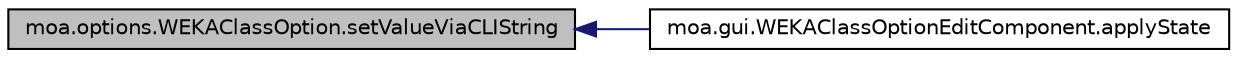 digraph G
{
  edge [fontname="Helvetica",fontsize="10",labelfontname="Helvetica",labelfontsize="10"];
  node [fontname="Helvetica",fontsize="10",shape=record];
  rankdir=LR;
  Node1 [label="moa.options.WEKAClassOption.setValueViaCLIString",height=0.2,width=0.4,color="black", fillcolor="grey75", style="filled" fontcolor="black"];
  Node1 -> Node2 [dir=back,color="midnightblue",fontsize="10",style="solid",fontname="Helvetica"];
  Node2 [label="moa.gui.WEKAClassOptionEditComponent.applyState",height=0.2,width=0.4,color="black", fillcolor="white", style="filled",URL="$classmoa_1_1gui_1_1WEKAClassOptionEditComponent.html#af8e8d18d655713887e8ebbb53109752f",tooltip="This method applies the state."];
}
